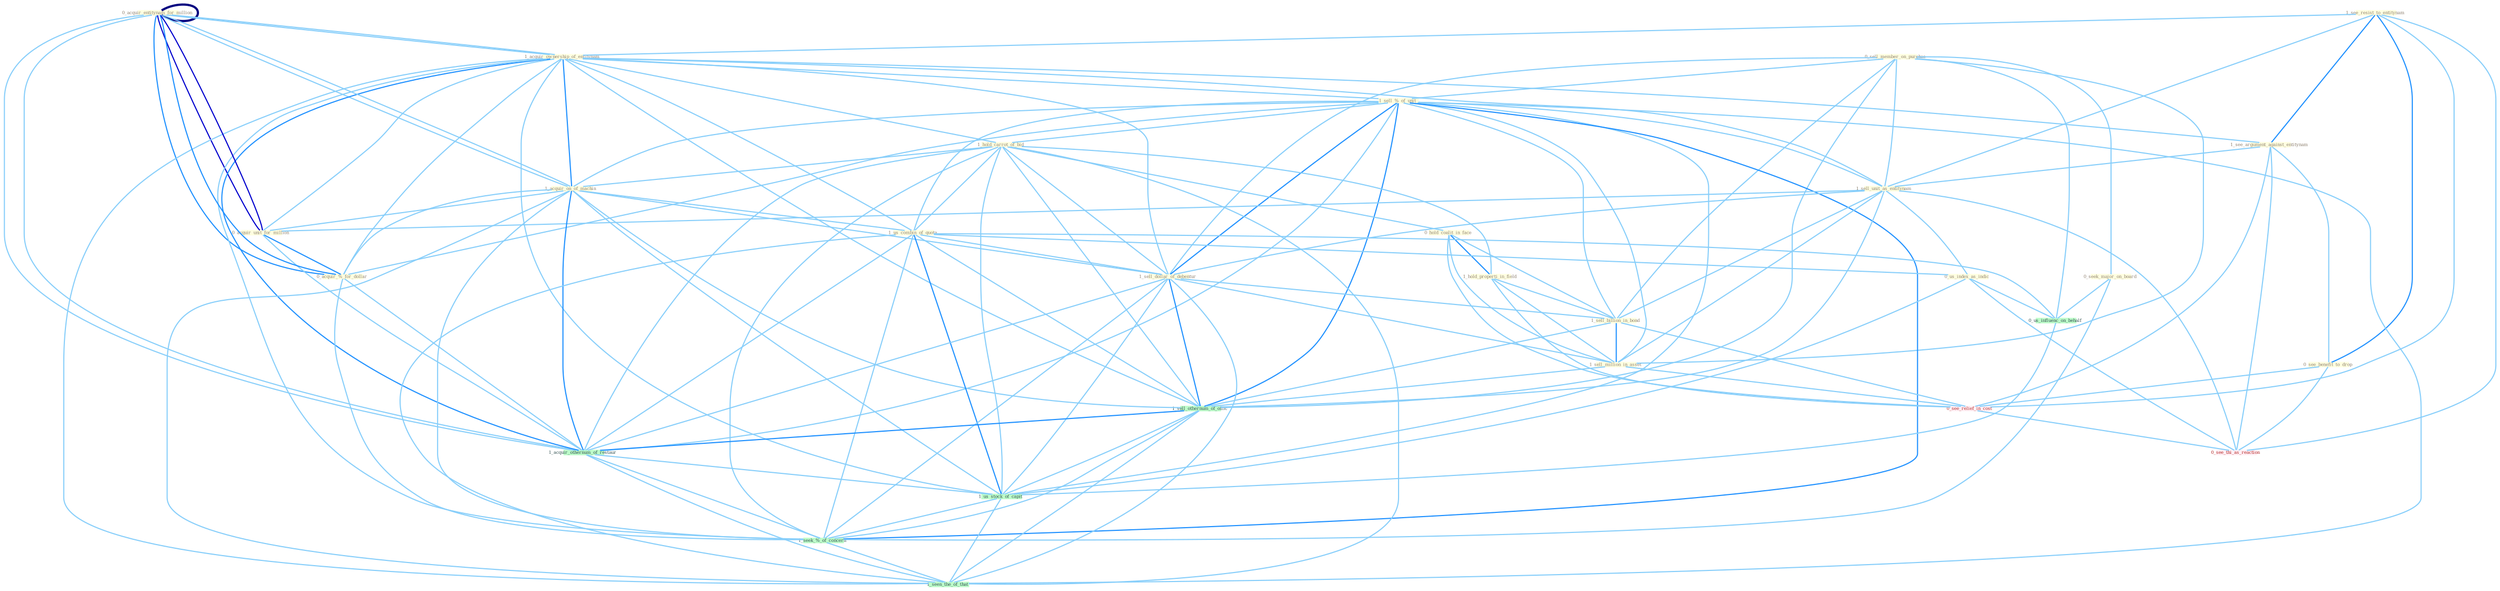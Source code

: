 Graph G{ 
    node
    [shape=polygon,style=filled,width=.5,height=.06,color="#BDFCC9",fixedsize=true,fontsize=4,
    fontcolor="#2f4f4f"];
    {node
    [color="#ffffe0", fontcolor="#8b7d6b"] "0_acquir_entitynam_for_million " "1_see_resist_to_entitynam " "1_acquir_ownership_of_entitynam " "0_sell_member_on_purchas " "1_see_argument_against_entitynam " "1_sell_%_of_unit " "1_hold_carrot_of_bid " "1_sell_unit_as_entitynam " "0_hold_coalit_in_face " "1_acquir_on_of_machin " "1_us_combin_of_quota " "1_hold_properti_in_field " "0_acquir_unit_for_million " "0_see_benefit_to_drop " "0_seek_major_on_board " "1_sell_dollar_of_debentur " "1_sell_billion_in_bond " "0_us_index_as_indic " "1_sell_million_in_asset " "0_acquir_%_for_dollar "}
{node [color="#fff0f5", fontcolor="#b22222"] "0_see_relief_in_cost " "0_see_thi_as_reaction "}
edge [color="#B0E2FF"];

	"0_acquir_entitynam_for_million " -- "1_acquir_ownership_of_entitynam " [w="1", color="#87cefa" ];
	"0_acquir_entitynam_for_million " -- "1_acquir_on_of_machin " [w="1", color="#87cefa" ];
	"0_acquir_entitynam_for_million " -- "0_acquir_unit_for_million " [w="3", color="#0000cd" , len=0.6];
	"0_acquir_entitynam_for_million " -- "0_acquir_%_for_dollar " [w="2", color="#1e90ff" , len=0.8];
	"0_acquir_entitynam_for_million " -- "0_acquir_entitynam_for_million " [w="4", style=bold, color="#000080", len=0.4];
	"0_acquir_entitynam_for_million " -- "1_acquir_othernum_of_restaur " [w="1", color="#87cefa" ];
	"1_see_resist_to_entitynam " -- "1_acquir_ownership_of_entitynam " [w="1", color="#87cefa" ];
	"1_see_resist_to_entitynam " -- "1_see_argument_against_entitynam " [w="2", color="#1e90ff" , len=0.8];
	"1_see_resist_to_entitynam " -- "1_sell_unit_as_entitynam " [w="1", color="#87cefa" ];
	"1_see_resist_to_entitynam " -- "0_see_benefit_to_drop " [w="2", color="#1e90ff" , len=0.8];
	"1_see_resist_to_entitynam " -- "0_see_relief_in_cost " [w="1", color="#87cefa" ];
	"1_see_resist_to_entitynam " -- "0_see_thi_as_reaction " [w="1", color="#87cefa" ];
	"1_acquir_ownership_of_entitynam " -- "1_see_argument_against_entitynam " [w="1", color="#87cefa" ];
	"1_acquir_ownership_of_entitynam " -- "1_sell_%_of_unit " [w="1", color="#87cefa" ];
	"1_acquir_ownership_of_entitynam " -- "1_hold_carrot_of_bid " [w="1", color="#87cefa" ];
	"1_acquir_ownership_of_entitynam " -- "1_sell_unit_as_entitynam " [w="1", color="#87cefa" ];
	"1_acquir_ownership_of_entitynam " -- "1_acquir_on_of_machin " [w="2", color="#1e90ff" , len=0.8];
	"1_acquir_ownership_of_entitynam " -- "1_us_combin_of_quota " [w="1", color="#87cefa" ];
	"1_acquir_ownership_of_entitynam " -- "0_acquir_unit_for_million " [w="1", color="#87cefa" ];
	"1_acquir_ownership_of_entitynam " -- "1_sell_dollar_of_debentur " [w="1", color="#87cefa" ];
	"1_acquir_ownership_of_entitynam " -- "0_acquir_%_for_dollar " [w="1", color="#87cefa" ];
	"1_acquir_ownership_of_entitynam " -- "0_acquir_entitynam_for_million " [w="1", color="#87cefa" ];
	"1_acquir_ownership_of_entitynam " -- "1_sell_othernum_of_offic " [w="1", color="#87cefa" ];
	"1_acquir_ownership_of_entitynam " -- "1_acquir_othernum_of_restaur " [w="2", color="#1e90ff" , len=0.8];
	"1_acquir_ownership_of_entitynam " -- "1_us_stock_of_capit " [w="1", color="#87cefa" ];
	"1_acquir_ownership_of_entitynam " -- "1_seek_%_of_concern " [w="1", color="#87cefa" ];
	"1_acquir_ownership_of_entitynam " -- "1_seen_the_of_that " [w="1", color="#87cefa" ];
	"0_sell_member_on_purchas " -- "1_sell_%_of_unit " [w="1", color="#87cefa" ];
	"0_sell_member_on_purchas " -- "1_sell_unit_as_entitynam " [w="1", color="#87cefa" ];
	"0_sell_member_on_purchas " -- "0_seek_major_on_board " [w="1", color="#87cefa" ];
	"0_sell_member_on_purchas " -- "1_sell_dollar_of_debentur " [w="1", color="#87cefa" ];
	"0_sell_member_on_purchas " -- "1_sell_billion_in_bond " [w="1", color="#87cefa" ];
	"0_sell_member_on_purchas " -- "1_sell_million_in_asset " [w="1", color="#87cefa" ];
	"0_sell_member_on_purchas " -- "1_sell_othernum_of_offic " [w="1", color="#87cefa" ];
	"0_sell_member_on_purchas " -- "0_us_influenc_on_behalf " [w="1", color="#87cefa" ];
	"1_see_argument_against_entitynam " -- "1_sell_unit_as_entitynam " [w="1", color="#87cefa" ];
	"1_see_argument_against_entitynam " -- "0_see_benefit_to_drop " [w="1", color="#87cefa" ];
	"1_see_argument_against_entitynam " -- "0_see_relief_in_cost " [w="1", color="#87cefa" ];
	"1_see_argument_against_entitynam " -- "0_see_thi_as_reaction " [w="1", color="#87cefa" ];
	"1_sell_%_of_unit " -- "1_hold_carrot_of_bid " [w="1", color="#87cefa" ];
	"1_sell_%_of_unit " -- "1_sell_unit_as_entitynam " [w="1", color="#87cefa" ];
	"1_sell_%_of_unit " -- "1_acquir_on_of_machin " [w="1", color="#87cefa" ];
	"1_sell_%_of_unit " -- "1_us_combin_of_quota " [w="1", color="#87cefa" ];
	"1_sell_%_of_unit " -- "1_sell_dollar_of_debentur " [w="2", color="#1e90ff" , len=0.8];
	"1_sell_%_of_unit " -- "1_sell_billion_in_bond " [w="1", color="#87cefa" ];
	"1_sell_%_of_unit " -- "1_sell_million_in_asset " [w="1", color="#87cefa" ];
	"1_sell_%_of_unit " -- "0_acquir_%_for_dollar " [w="1", color="#87cefa" ];
	"1_sell_%_of_unit " -- "1_sell_othernum_of_offic " [w="2", color="#1e90ff" , len=0.8];
	"1_sell_%_of_unit " -- "1_acquir_othernum_of_restaur " [w="1", color="#87cefa" ];
	"1_sell_%_of_unit " -- "1_us_stock_of_capit " [w="1", color="#87cefa" ];
	"1_sell_%_of_unit " -- "1_seek_%_of_concern " [w="2", color="#1e90ff" , len=0.8];
	"1_sell_%_of_unit " -- "1_seen_the_of_that " [w="1", color="#87cefa" ];
	"1_hold_carrot_of_bid " -- "0_hold_coalit_in_face " [w="1", color="#87cefa" ];
	"1_hold_carrot_of_bid " -- "1_acquir_on_of_machin " [w="1", color="#87cefa" ];
	"1_hold_carrot_of_bid " -- "1_us_combin_of_quota " [w="1", color="#87cefa" ];
	"1_hold_carrot_of_bid " -- "1_hold_properti_in_field " [w="1", color="#87cefa" ];
	"1_hold_carrot_of_bid " -- "1_sell_dollar_of_debentur " [w="1", color="#87cefa" ];
	"1_hold_carrot_of_bid " -- "1_sell_othernum_of_offic " [w="1", color="#87cefa" ];
	"1_hold_carrot_of_bid " -- "1_acquir_othernum_of_restaur " [w="1", color="#87cefa" ];
	"1_hold_carrot_of_bid " -- "1_us_stock_of_capit " [w="1", color="#87cefa" ];
	"1_hold_carrot_of_bid " -- "1_seek_%_of_concern " [w="1", color="#87cefa" ];
	"1_hold_carrot_of_bid " -- "1_seen_the_of_that " [w="1", color="#87cefa" ];
	"1_sell_unit_as_entitynam " -- "0_acquir_unit_for_million " [w="1", color="#87cefa" ];
	"1_sell_unit_as_entitynam " -- "1_sell_dollar_of_debentur " [w="1", color="#87cefa" ];
	"1_sell_unit_as_entitynam " -- "1_sell_billion_in_bond " [w="1", color="#87cefa" ];
	"1_sell_unit_as_entitynam " -- "0_us_index_as_indic " [w="1", color="#87cefa" ];
	"1_sell_unit_as_entitynam " -- "1_sell_million_in_asset " [w="1", color="#87cefa" ];
	"1_sell_unit_as_entitynam " -- "1_sell_othernum_of_offic " [w="1", color="#87cefa" ];
	"1_sell_unit_as_entitynam " -- "0_see_thi_as_reaction " [w="1", color="#87cefa" ];
	"0_hold_coalit_in_face " -- "1_hold_properti_in_field " [w="2", color="#1e90ff" , len=0.8];
	"0_hold_coalit_in_face " -- "1_sell_billion_in_bond " [w="1", color="#87cefa" ];
	"0_hold_coalit_in_face " -- "1_sell_million_in_asset " [w="1", color="#87cefa" ];
	"0_hold_coalit_in_face " -- "0_see_relief_in_cost " [w="1", color="#87cefa" ];
	"1_acquir_on_of_machin " -- "1_us_combin_of_quota " [w="1", color="#87cefa" ];
	"1_acquir_on_of_machin " -- "0_acquir_unit_for_million " [w="1", color="#87cefa" ];
	"1_acquir_on_of_machin " -- "1_sell_dollar_of_debentur " [w="1", color="#87cefa" ];
	"1_acquir_on_of_machin " -- "0_acquir_%_for_dollar " [w="1", color="#87cefa" ];
	"1_acquir_on_of_machin " -- "0_acquir_entitynam_for_million " [w="1", color="#87cefa" ];
	"1_acquir_on_of_machin " -- "1_sell_othernum_of_offic " [w="1", color="#87cefa" ];
	"1_acquir_on_of_machin " -- "1_acquir_othernum_of_restaur " [w="2", color="#1e90ff" , len=0.8];
	"1_acquir_on_of_machin " -- "1_us_stock_of_capit " [w="1", color="#87cefa" ];
	"1_acquir_on_of_machin " -- "1_seek_%_of_concern " [w="1", color="#87cefa" ];
	"1_acquir_on_of_machin " -- "1_seen_the_of_that " [w="1", color="#87cefa" ];
	"1_us_combin_of_quota " -- "1_sell_dollar_of_debentur " [w="1", color="#87cefa" ];
	"1_us_combin_of_quota " -- "0_us_index_as_indic " [w="1", color="#87cefa" ];
	"1_us_combin_of_quota " -- "1_sell_othernum_of_offic " [w="1", color="#87cefa" ];
	"1_us_combin_of_quota " -- "0_us_influenc_on_behalf " [w="1", color="#87cefa" ];
	"1_us_combin_of_quota " -- "1_acquir_othernum_of_restaur " [w="1", color="#87cefa" ];
	"1_us_combin_of_quota " -- "1_us_stock_of_capit " [w="2", color="#1e90ff" , len=0.8];
	"1_us_combin_of_quota " -- "1_seek_%_of_concern " [w="1", color="#87cefa" ];
	"1_us_combin_of_quota " -- "1_seen_the_of_that " [w="1", color="#87cefa" ];
	"1_hold_properti_in_field " -- "1_sell_billion_in_bond " [w="1", color="#87cefa" ];
	"1_hold_properti_in_field " -- "1_sell_million_in_asset " [w="1", color="#87cefa" ];
	"1_hold_properti_in_field " -- "0_see_relief_in_cost " [w="1", color="#87cefa" ];
	"0_acquir_unit_for_million " -- "0_acquir_%_for_dollar " [w="2", color="#1e90ff" , len=0.8];
	"0_acquir_unit_for_million " -- "0_acquir_entitynam_for_million " [w="3", color="#0000cd" , len=0.6];
	"0_acquir_unit_for_million " -- "1_acquir_othernum_of_restaur " [w="1", color="#87cefa" ];
	"0_see_benefit_to_drop " -- "0_see_relief_in_cost " [w="1", color="#87cefa" ];
	"0_see_benefit_to_drop " -- "0_see_thi_as_reaction " [w="1", color="#87cefa" ];
	"0_seek_major_on_board " -- "0_us_influenc_on_behalf " [w="1", color="#87cefa" ];
	"0_seek_major_on_board " -- "1_seek_%_of_concern " [w="1", color="#87cefa" ];
	"1_sell_dollar_of_debentur " -- "1_sell_billion_in_bond " [w="1", color="#87cefa" ];
	"1_sell_dollar_of_debentur " -- "1_sell_million_in_asset " [w="1", color="#87cefa" ];
	"1_sell_dollar_of_debentur " -- "1_sell_othernum_of_offic " [w="2", color="#1e90ff" , len=0.8];
	"1_sell_dollar_of_debentur " -- "1_acquir_othernum_of_restaur " [w="1", color="#87cefa" ];
	"1_sell_dollar_of_debentur " -- "1_us_stock_of_capit " [w="1", color="#87cefa" ];
	"1_sell_dollar_of_debentur " -- "1_seek_%_of_concern " [w="1", color="#87cefa" ];
	"1_sell_dollar_of_debentur " -- "1_seen_the_of_that " [w="1", color="#87cefa" ];
	"1_sell_billion_in_bond " -- "1_sell_million_in_asset " [w="2", color="#1e90ff" , len=0.8];
	"1_sell_billion_in_bond " -- "1_sell_othernum_of_offic " [w="1", color="#87cefa" ];
	"1_sell_billion_in_bond " -- "0_see_relief_in_cost " [w="1", color="#87cefa" ];
	"0_us_index_as_indic " -- "0_us_influenc_on_behalf " [w="1", color="#87cefa" ];
	"0_us_index_as_indic " -- "0_see_thi_as_reaction " [w="1", color="#87cefa" ];
	"0_us_index_as_indic " -- "1_us_stock_of_capit " [w="1", color="#87cefa" ];
	"1_sell_million_in_asset " -- "1_sell_othernum_of_offic " [w="1", color="#87cefa" ];
	"1_sell_million_in_asset " -- "0_see_relief_in_cost " [w="1", color="#87cefa" ];
	"0_acquir_%_for_dollar " -- "0_acquir_entitynam_for_million " [w="2", color="#1e90ff" , len=0.8];
	"0_acquir_%_for_dollar " -- "1_acquir_othernum_of_restaur " [w="1", color="#87cefa" ];
	"0_acquir_%_for_dollar " -- "1_seek_%_of_concern " [w="1", color="#87cefa" ];
	"0_acquir_entitynam_for_million " -- "1_acquir_othernum_of_restaur " [w="1", color="#87cefa" ];
	"1_sell_othernum_of_offic " -- "1_acquir_othernum_of_restaur " [w="2", color="#1e90ff" , len=0.8];
	"1_sell_othernum_of_offic " -- "1_us_stock_of_capit " [w="1", color="#87cefa" ];
	"1_sell_othernum_of_offic " -- "1_seek_%_of_concern " [w="1", color="#87cefa" ];
	"1_sell_othernum_of_offic " -- "1_seen_the_of_that " [w="1", color="#87cefa" ];
	"0_us_influenc_on_behalf " -- "1_us_stock_of_capit " [w="1", color="#87cefa" ];
	"0_see_relief_in_cost " -- "0_see_thi_as_reaction " [w="1", color="#87cefa" ];
	"1_acquir_othernum_of_restaur " -- "1_us_stock_of_capit " [w="1", color="#87cefa" ];
	"1_acquir_othernum_of_restaur " -- "1_seek_%_of_concern " [w="1", color="#87cefa" ];
	"1_acquir_othernum_of_restaur " -- "1_seen_the_of_that " [w="1", color="#87cefa" ];
	"1_us_stock_of_capit " -- "1_seek_%_of_concern " [w="1", color="#87cefa" ];
	"1_us_stock_of_capit " -- "1_seen_the_of_that " [w="1", color="#87cefa" ];
	"1_seek_%_of_concern " -- "1_seen_the_of_that " [w="1", color="#87cefa" ];
}